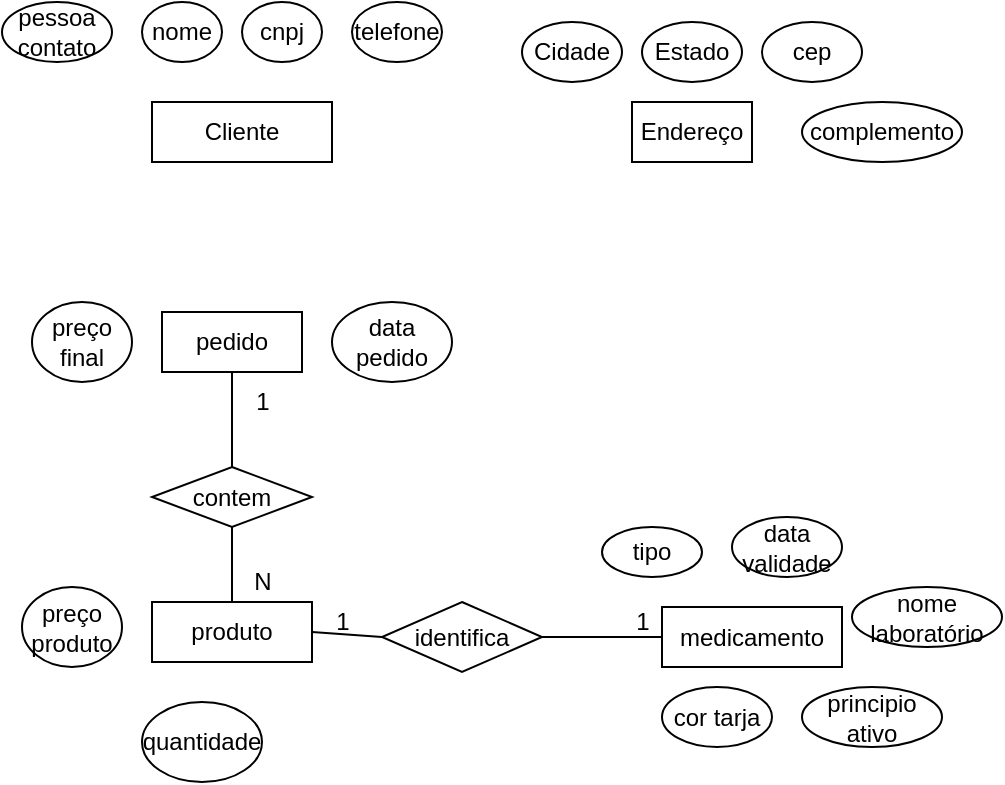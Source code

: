 <mxfile version="20.2.8" type="github">
  <diagram id="SjptLBGm1uJ271l-Bbap" name="Página-1">
    <mxGraphModel dx="868" dy="482" grid="1" gridSize="10" guides="1" tooltips="1" connect="1" arrows="1" fold="1" page="1" pageScale="1" pageWidth="827" pageHeight="1169" math="0" shadow="0">
      <root>
        <mxCell id="0" />
        <mxCell id="1" parent="0" />
        <mxCell id="5yUDu1Yut3HtN82jSTdy-1" value="Cliente" style="rounded=0;whiteSpace=wrap;html=1;" vertex="1" parent="1">
          <mxGeometry x="335" y="60" width="90" height="30" as="geometry" />
        </mxCell>
        <mxCell id="5yUDu1Yut3HtN82jSTdy-2" value="nome" style="ellipse;whiteSpace=wrap;html=1;" vertex="1" parent="1">
          <mxGeometry x="330" y="10" width="40" height="30" as="geometry" />
        </mxCell>
        <mxCell id="5yUDu1Yut3HtN82jSTdy-3" value="cnpj" style="ellipse;whiteSpace=wrap;html=1;" vertex="1" parent="1">
          <mxGeometry x="380" y="10" width="40" height="30" as="geometry" />
        </mxCell>
        <mxCell id="5yUDu1Yut3HtN82jSTdy-5" value="Cidade" style="ellipse;whiteSpace=wrap;html=1;" vertex="1" parent="1">
          <mxGeometry x="520" y="20" width="50" height="30" as="geometry" />
        </mxCell>
        <mxCell id="5yUDu1Yut3HtN82jSTdy-7" value="Endereço" style="rounded=0;whiteSpace=wrap;html=1;" vertex="1" parent="1">
          <mxGeometry x="575" y="60" width="60" height="30" as="geometry" />
        </mxCell>
        <mxCell id="5yUDu1Yut3HtN82jSTdy-8" value="Estado" style="ellipse;whiteSpace=wrap;html=1;" vertex="1" parent="1">
          <mxGeometry x="580" y="20" width="50" height="30" as="geometry" />
        </mxCell>
        <mxCell id="5yUDu1Yut3HtN82jSTdy-9" value="cep" style="ellipse;whiteSpace=wrap;html=1;" vertex="1" parent="1">
          <mxGeometry x="640" y="20" width="50" height="30" as="geometry" />
        </mxCell>
        <mxCell id="5yUDu1Yut3HtN82jSTdy-10" value="telefone" style="ellipse;whiteSpace=wrap;html=1;" vertex="1" parent="1">
          <mxGeometry x="435" y="10" width="45" height="30" as="geometry" />
        </mxCell>
        <mxCell id="5yUDu1Yut3HtN82jSTdy-11" value="complemento" style="ellipse;whiteSpace=wrap;html=1;" vertex="1" parent="1">
          <mxGeometry x="660" y="60" width="80" height="30" as="geometry" />
        </mxCell>
        <mxCell id="5yUDu1Yut3HtN82jSTdy-12" value="pessoa contato" style="ellipse;whiteSpace=wrap;html=1;" vertex="1" parent="1">
          <mxGeometry x="260" y="10" width="55" height="30" as="geometry" />
        </mxCell>
        <mxCell id="5yUDu1Yut3HtN82jSTdy-13" value="pedido" style="rounded=0;whiteSpace=wrap;html=1;" vertex="1" parent="1">
          <mxGeometry x="340" y="165" width="70" height="30" as="geometry" />
        </mxCell>
        <mxCell id="5yUDu1Yut3HtN82jSTdy-14" value="produto" style="rounded=0;whiteSpace=wrap;html=1;" vertex="1" parent="1">
          <mxGeometry x="335" y="310" width="80" height="30" as="geometry" />
        </mxCell>
        <mxCell id="5yUDu1Yut3HtN82jSTdy-15" value="medicamento" style="rounded=0;whiteSpace=wrap;html=1;" vertex="1" parent="1">
          <mxGeometry x="590" y="312.5" width="90" height="30" as="geometry" />
        </mxCell>
        <mxCell id="5yUDu1Yut3HtN82jSTdy-16" value="tipo" style="ellipse;whiteSpace=wrap;html=1;" vertex="1" parent="1">
          <mxGeometry x="560" y="272.5" width="50" height="25" as="geometry" />
        </mxCell>
        <mxCell id="5yUDu1Yut3HtN82jSTdy-18" value="data validade" style="ellipse;whiteSpace=wrap;html=1;" vertex="1" parent="1">
          <mxGeometry x="625" y="267.5" width="55" height="30" as="geometry" />
        </mxCell>
        <mxCell id="5yUDu1Yut3HtN82jSTdy-19" value="nome laboratório" style="ellipse;whiteSpace=wrap;html=1;" vertex="1" parent="1">
          <mxGeometry x="685" y="302.5" width="75" height="30" as="geometry" />
        </mxCell>
        <mxCell id="5yUDu1Yut3HtN82jSTdy-20" value="cor tarja" style="ellipse;whiteSpace=wrap;html=1;" vertex="1" parent="1">
          <mxGeometry x="590" y="352.5" width="55" height="30" as="geometry" />
        </mxCell>
        <mxCell id="5yUDu1Yut3HtN82jSTdy-22" value="principio ativo" style="ellipse;whiteSpace=wrap;html=1;" vertex="1" parent="1">
          <mxGeometry x="660" y="352.5" width="70" height="30" as="geometry" />
        </mxCell>
        <mxCell id="5yUDu1Yut3HtN82jSTdy-23" value="data pedido" style="ellipse;whiteSpace=wrap;html=1;" vertex="1" parent="1">
          <mxGeometry x="425" y="160" width="60" height="40" as="geometry" />
        </mxCell>
        <mxCell id="5yUDu1Yut3HtN82jSTdy-24" value="preço final" style="ellipse;whiteSpace=wrap;html=1;" vertex="1" parent="1">
          <mxGeometry x="275" y="160" width="50" height="40" as="geometry" />
        </mxCell>
        <mxCell id="5yUDu1Yut3HtN82jSTdy-25" value="preço produto" style="ellipse;whiteSpace=wrap;html=1;" vertex="1" parent="1">
          <mxGeometry x="270" y="302.5" width="50" height="40" as="geometry" />
        </mxCell>
        <mxCell id="5yUDu1Yut3HtN82jSTdy-26" value="quantidade" style="ellipse;whiteSpace=wrap;html=1;" vertex="1" parent="1">
          <mxGeometry x="330" y="360" width="60" height="40" as="geometry" />
        </mxCell>
        <mxCell id="5yUDu1Yut3HtN82jSTdy-27" value="identifica" style="rhombus;whiteSpace=wrap;html=1;" vertex="1" parent="1">
          <mxGeometry x="450" y="310" width="80" height="35" as="geometry" />
        </mxCell>
        <mxCell id="5yUDu1Yut3HtN82jSTdy-28" value="" style="endArrow=none;html=1;rounded=0;exitX=1;exitY=0.5;exitDx=0;exitDy=0;entryX=0;entryY=0.5;entryDx=0;entryDy=0;" edge="1" parent="1" source="5yUDu1Yut3HtN82jSTdy-14" target="5yUDu1Yut3HtN82jSTdy-27">
          <mxGeometry width="50" height="50" relative="1" as="geometry">
            <mxPoint x="390" y="230" as="sourcePoint" />
            <mxPoint x="440" y="180" as="targetPoint" />
          </mxGeometry>
        </mxCell>
        <mxCell id="5yUDu1Yut3HtN82jSTdy-29" value="" style="endArrow=none;html=1;rounded=0;entryX=1;entryY=0.5;entryDx=0;entryDy=0;exitX=0;exitY=0.5;exitDx=0;exitDy=0;" edge="1" parent="1" source="5yUDu1Yut3HtN82jSTdy-15" target="5yUDu1Yut3HtN82jSTdy-27">
          <mxGeometry width="50" height="50" relative="1" as="geometry">
            <mxPoint x="390" y="230" as="sourcePoint" />
            <mxPoint x="440" y="180" as="targetPoint" />
          </mxGeometry>
        </mxCell>
        <mxCell id="5yUDu1Yut3HtN82jSTdy-30" value="1" style="text;html=1;align=center;verticalAlign=middle;resizable=0;points=[];autosize=1;strokeColor=none;fillColor=none;" vertex="1" parent="1">
          <mxGeometry x="415" y="305" width="30" height="30" as="geometry" />
        </mxCell>
        <mxCell id="5yUDu1Yut3HtN82jSTdy-31" value="1" style="text;html=1;align=center;verticalAlign=middle;resizable=0;points=[];autosize=1;strokeColor=none;fillColor=none;" vertex="1" parent="1">
          <mxGeometry x="565" y="305" width="30" height="30" as="geometry" />
        </mxCell>
        <mxCell id="5yUDu1Yut3HtN82jSTdy-32" value="contem" style="rhombus;whiteSpace=wrap;html=1;" vertex="1" parent="1">
          <mxGeometry x="335" y="242.5" width="80" height="30" as="geometry" />
        </mxCell>
        <mxCell id="5yUDu1Yut3HtN82jSTdy-33" value="" style="endArrow=none;html=1;rounded=0;exitX=0.5;exitY=0;exitDx=0;exitDy=0;entryX=0.5;entryY=1;entryDx=0;entryDy=0;" edge="1" parent="1" source="5yUDu1Yut3HtN82jSTdy-32" target="5yUDu1Yut3HtN82jSTdy-13">
          <mxGeometry width="50" height="50" relative="1" as="geometry">
            <mxPoint x="390" y="230" as="sourcePoint" />
            <mxPoint x="440" y="180" as="targetPoint" />
          </mxGeometry>
        </mxCell>
        <mxCell id="5yUDu1Yut3HtN82jSTdy-34" value="" style="endArrow=none;html=1;rounded=0;exitX=0.5;exitY=0;exitDx=0;exitDy=0;entryX=0.5;entryY=1;entryDx=0;entryDy=0;" edge="1" parent="1" source="5yUDu1Yut3HtN82jSTdy-14" target="5yUDu1Yut3HtN82jSTdy-32">
          <mxGeometry width="50" height="50" relative="1" as="geometry">
            <mxPoint x="390" y="230" as="sourcePoint" />
            <mxPoint x="440" y="180" as="targetPoint" />
          </mxGeometry>
        </mxCell>
        <mxCell id="5yUDu1Yut3HtN82jSTdy-35" value="1" style="text;html=1;align=center;verticalAlign=middle;resizable=0;points=[];autosize=1;strokeColor=none;fillColor=none;" vertex="1" parent="1">
          <mxGeometry x="375" y="195" width="30" height="30" as="geometry" />
        </mxCell>
        <mxCell id="5yUDu1Yut3HtN82jSTdy-36" value="N" style="text;html=1;align=center;verticalAlign=middle;resizable=0;points=[];autosize=1;strokeColor=none;fillColor=none;" vertex="1" parent="1">
          <mxGeometry x="375" y="285" width="30" height="30" as="geometry" />
        </mxCell>
      </root>
    </mxGraphModel>
  </diagram>
</mxfile>
